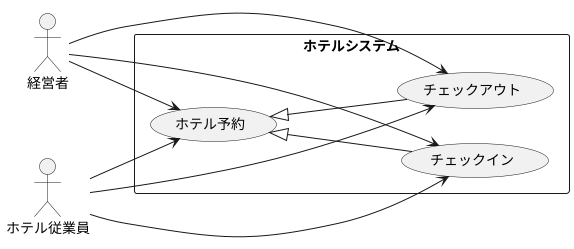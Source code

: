 @startuml ホテル
left to right direction
actor 経営者 as a
actor ホテル従業員 as b
rectangle ホテルシステム {
  usecase ホテル予約 as UC1
  usecase チェックイン as UC2
  usecase チェックアウト as UC3
  a --> UC1
  a --> UC2
  a --> UC3
  b --> UC1
  b --> UC2
  b --> UC3
  UC1 <|--- UC2
  UC1 <|--- UC3
}
@enduml

